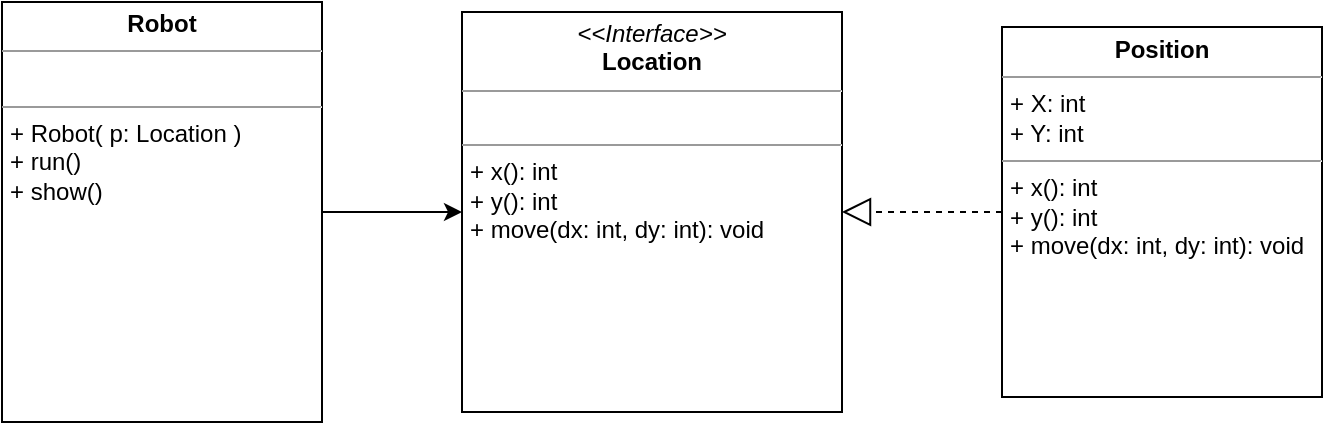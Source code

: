 <mxfile>
    <diagram id="28mcgIZyeXK9QE1-EekO" name="Page-1">
        <mxGraphModel dx="1220" dy="623" grid="1" gridSize="10" guides="1" tooltips="1" connect="1" arrows="1" fold="1" page="1" pageScale="1" pageWidth="850" pageHeight="1100" math="0" shadow="0">
            <root>
                <mxCell id="0"/>
                <mxCell id="1" parent="0"/>
                <mxCell id="oHipGJbjRmYM4PNEfmAI-6" style="edgeStyle=orthogonalEdgeStyle;rounded=0;orthogonalLoop=1;jettySize=auto;html=1;exitX=1;exitY=0.5;exitDx=0;exitDy=0;entryX=0;entryY=0.5;entryDx=0;entryDy=0;" parent="1" source="oHipGJbjRmYM4PNEfmAI-3" target="oHipGJbjRmYM4PNEfmAI-4" edge="1">
                    <mxGeometry relative="1" as="geometry"/>
                </mxCell>
                <mxCell id="oHipGJbjRmYM4PNEfmAI-3" value="&lt;p style=&quot;margin: 0px ; margin-top: 4px ; text-align: center&quot;&gt;&lt;b&gt;Robot&lt;/b&gt;&lt;/p&gt;&lt;hr size=&quot;1&quot;&gt;&lt;p style=&quot;margin: 0px ; margin-left: 4px&quot;&gt;&lt;br&gt;&lt;/p&gt;&lt;hr size=&quot;1&quot;&gt;&lt;p style=&quot;margin: 0px ; margin-left: 4px&quot;&gt;+ Robot( p: Location )&lt;/p&gt;&lt;p style=&quot;margin: 0px ; margin-left: 4px&quot;&gt;+ run()&lt;/p&gt;&lt;p style=&quot;margin: 0px ; margin-left: 4px&quot;&gt;+ show()&lt;/p&gt;" style="verticalAlign=top;align=left;overflow=fill;fontSize=12;fontFamily=Helvetica;html=1;" parent="1" vertex="1">
                    <mxGeometry x="95" y="100" width="160" height="210" as="geometry"/>
                </mxCell>
                <mxCell id="oHipGJbjRmYM4PNEfmAI-4" value="&lt;p style=&quot;margin: 0px ; margin-top: 4px ; text-align: center&quot;&gt;&lt;i&gt;&amp;lt;&amp;lt;Interface&amp;gt;&amp;gt;&lt;/i&gt;&lt;br&gt;&lt;b&gt;Location&lt;/b&gt;&lt;br&gt;&lt;/p&gt;&lt;hr size=&quot;1&quot;&gt;&lt;p style=&quot;margin: 0px ; margin-left: 4px&quot;&gt;&lt;br&gt;&lt;/p&gt;&lt;hr size=&quot;1&quot;&gt;&lt;p style=&quot;margin: 0px ; margin-left: 4px&quot;&gt;+ x(): int&lt;/p&gt;&lt;p style=&quot;margin: 0px ; margin-left: 4px&quot;&gt;+ y(): int&lt;/p&gt;&lt;p style=&quot;margin: 0px ; margin-left: 4px&quot;&gt;+ move(dx: int, dy: int): void&lt;br&gt;&lt;/p&gt;" style="verticalAlign=top;align=left;overflow=fill;fontSize=12;fontFamily=Helvetica;html=1;" parent="1" vertex="1">
                    <mxGeometry x="325" y="105" width="190" height="200" as="geometry"/>
                </mxCell>
                <mxCell id="oHipGJbjRmYM4PNEfmAI-7" value="&lt;p style=&quot;margin: 0px ; margin-top: 4px ; text-align: center&quot;&gt;&lt;b&gt;Position&lt;/b&gt;&lt;/p&gt;&lt;hr size=&quot;1&quot;&gt;&lt;p style=&quot;margin: 0px ; margin-left: 4px&quot;&gt;+ X: int&lt;/p&gt;&lt;p style=&quot;margin: 0px ; margin-left: 4px&quot;&gt;+ Y: int&lt;br&gt;&lt;/p&gt;&lt;hr size=&quot;1&quot;&gt;&lt;p style=&quot;margin: 0px ; margin-left: 4px&quot;&gt;+ x(): int&lt;/p&gt;&lt;p style=&quot;margin: 0px ; margin-left: 4px&quot;&gt;+ y(): int&lt;br&gt;&lt;/p&gt;&lt;p style=&quot;margin: 0px ; margin-left: 4px&quot;&gt;+ move(dx: int, dy: int): void&lt;/p&gt;&lt;p style=&quot;margin: 0px ; margin-left: 4px&quot;&gt;&lt;/p&gt;" style="verticalAlign=top;align=left;overflow=fill;fontSize=12;fontFamily=Helvetica;html=1;" parent="1" vertex="1">
                    <mxGeometry x="595" y="112.5" width="160" height="185" as="geometry"/>
                </mxCell>
                <mxCell id="oHipGJbjRmYM4PNEfmAI-8" value="" style="endArrow=block;dashed=1;endFill=0;endSize=12;html=1;rounded=0;exitX=0;exitY=0.5;exitDx=0;exitDy=0;entryX=1;entryY=0.5;entryDx=0;entryDy=0;" parent="1" source="oHipGJbjRmYM4PNEfmAI-7" target="oHipGJbjRmYM4PNEfmAI-4" edge="1">
                    <mxGeometry width="160" relative="1" as="geometry">
                        <mxPoint x="275" y="235" as="sourcePoint"/>
                        <mxPoint x="435" y="235" as="targetPoint"/>
                    </mxGeometry>
                </mxCell>
            </root>
        </mxGraphModel>
    </diagram>
</mxfile>
